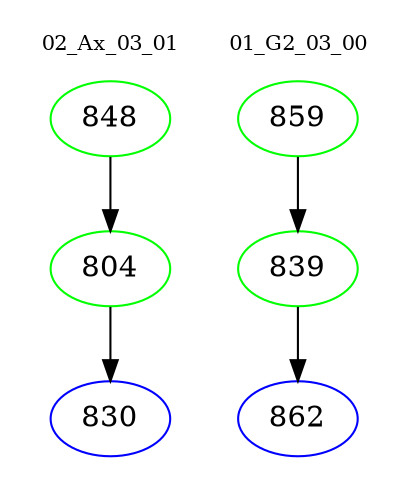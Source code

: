 digraph{
subgraph cluster_0 {
color = white
label = "02_Ax_03_01";
fontsize=10;
T0_848 [label="848", color="green"]
T0_848 -> T0_804 [color="black"]
T0_804 [label="804", color="green"]
T0_804 -> T0_830 [color="black"]
T0_830 [label="830", color="blue"]
}
subgraph cluster_1 {
color = white
label = "01_G2_03_00";
fontsize=10;
T1_859 [label="859", color="green"]
T1_859 -> T1_839 [color="black"]
T1_839 [label="839", color="green"]
T1_839 -> T1_862 [color="black"]
T1_862 [label="862", color="blue"]
}
}
